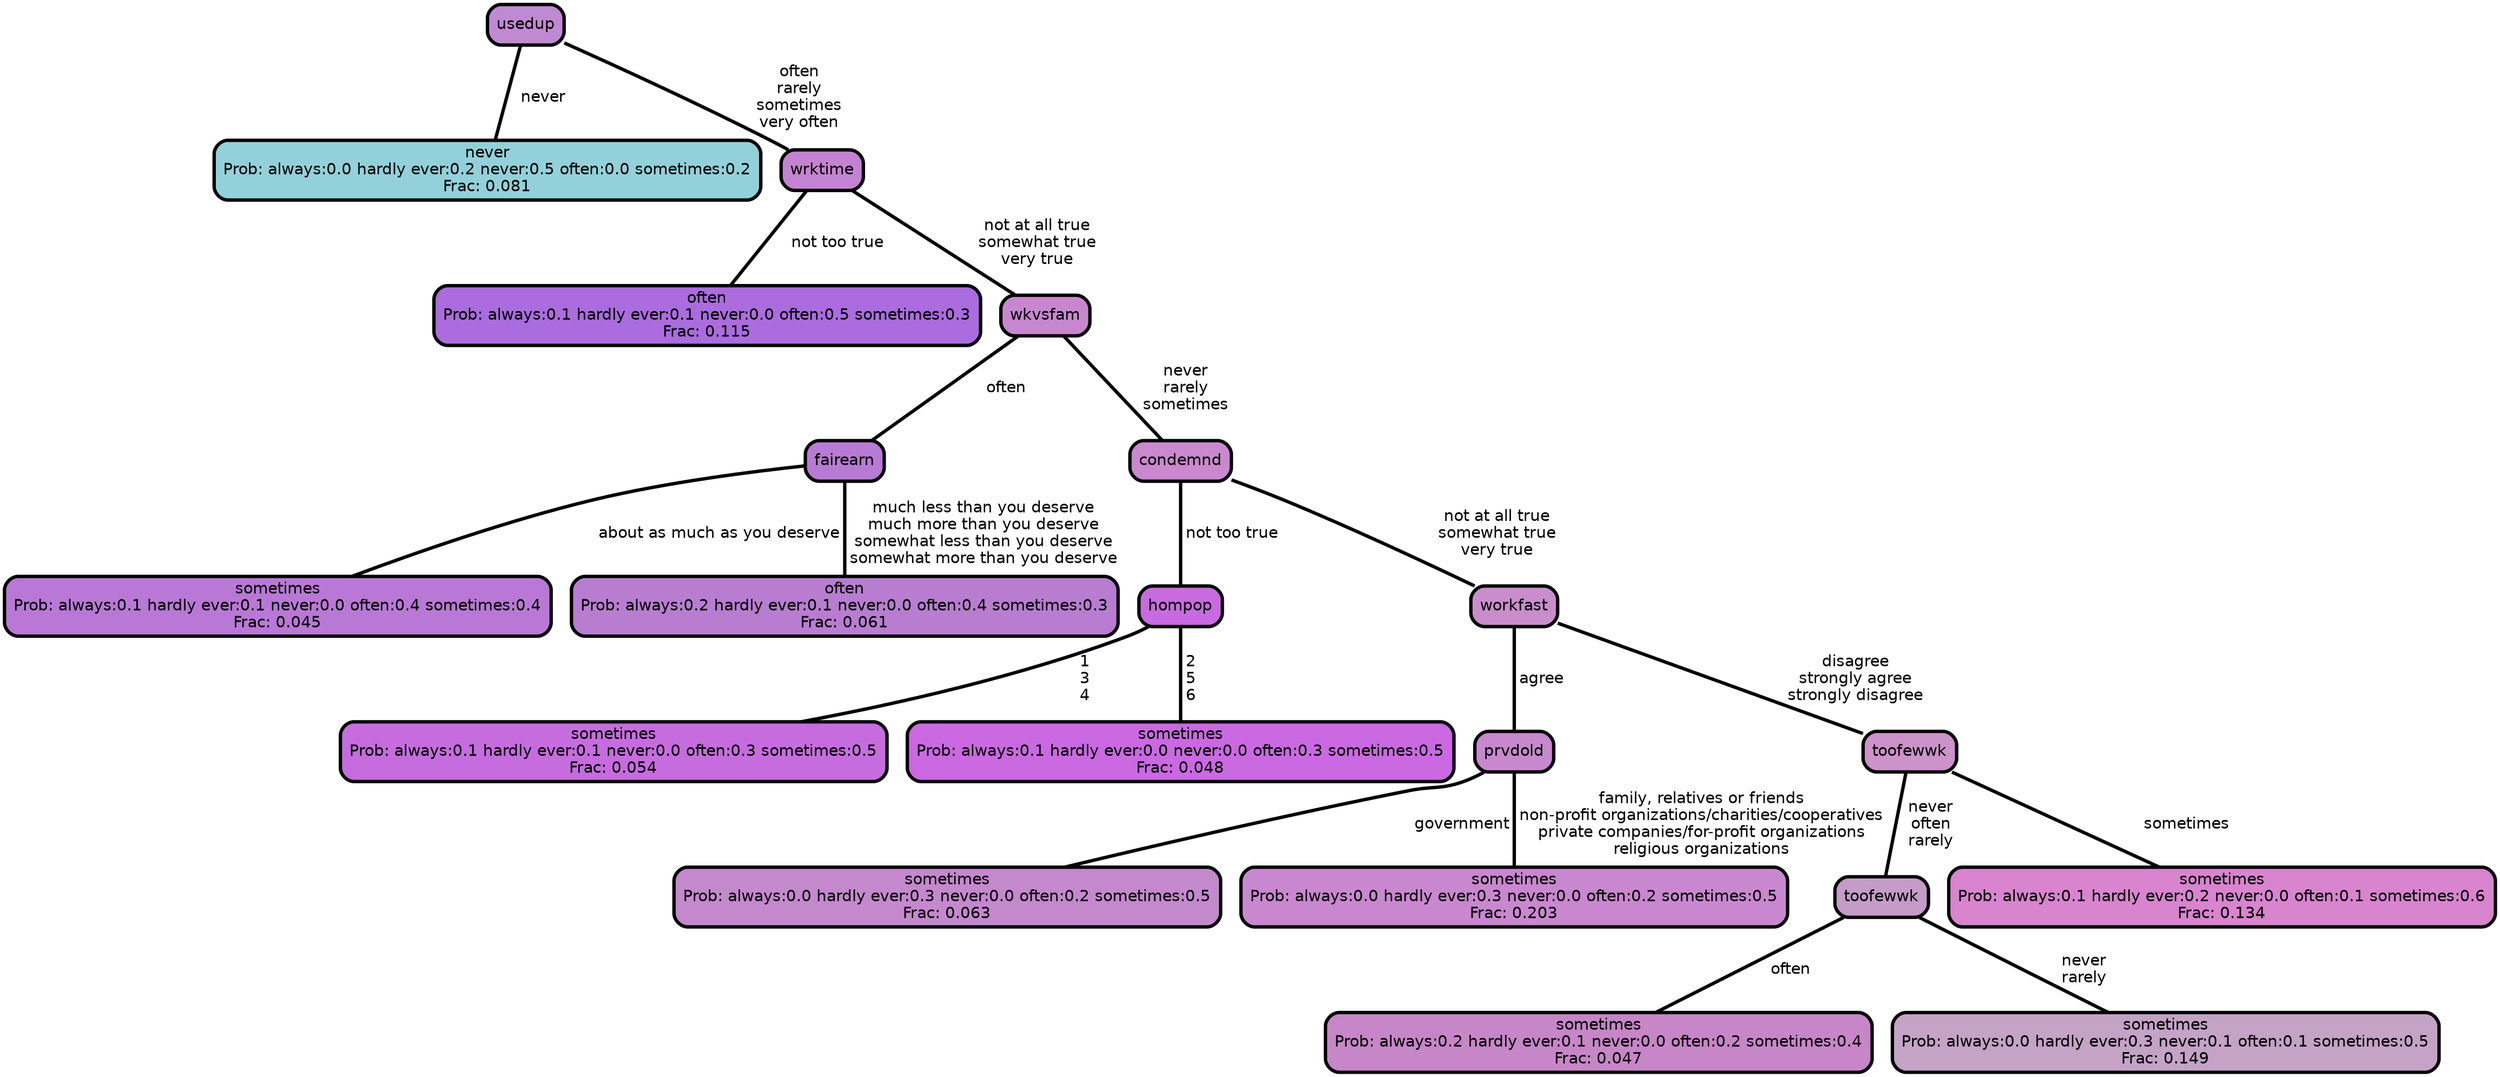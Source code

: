 graph Tree {
node [shape=box, style="filled, rounded",color="black",penwidth="3",fontcolor="black",                 fontname=helvetica] ;
graph [ranksep="0 equally", splines=straight,                 bgcolor=transparent, dpi=200] ;
edge [fontname=helvetica, color=black] ;
0 [label="never
Prob: always:0.0 hardly ever:0.2 never:0.5 often:0.0 sometimes:0.2
Frac: 0.081", fillcolor="#93d1da"] ;
1 [label="usedup", fillcolor="#c08ad2"] ;
2 [label="often
Prob: always:0.1 hardly ever:0.1 never:0.0 often:0.5 sometimes:0.3
Frac: 0.115", fillcolor="#aa6cde"] ;
3 [label="wrktime", fillcolor="#c483d1"] ;
4 [label="sometimes
Prob: always:0.1 hardly ever:0.1 never:0.0 often:0.4 sometimes:0.4
Frac: 0.045", fillcolor="#b978d6"] ;
5 [label="fairearn", fillcolor="#b87bd3"] ;
6 [label="often
Prob: always:0.2 hardly ever:0.1 never:0.0 often:0.4 sometimes:0.3
Frac: 0.061", fillcolor="#b87dd1"] ;
7 [label="wkvsfam", fillcolor="#c787cf"] ;
8 [label="sometimes
Prob: always:0.1 hardly ever:0.1 never:0.0 often:0.3 sometimes:0.5
Frac: 0.054", fillcolor="#c66cdf"] ;
9 [label="hompop", fillcolor="#c86be0"] ;
10 [label="sometimes
Prob: always:0.1 hardly ever:0.0 never:0.0 often:0.3 sometimes:0.5
Frac: 0.048", fillcolor="#ca69e2"] ;
11 [label="condemnd", fillcolor="#ca88cf"] ;
12 [label="sometimes
Prob: always:0.0 hardly ever:0.3 never:0.0 often:0.2 sometimes:0.5
Frac: 0.063", fillcolor="#c488cd"] ;
13 [label="prvdold", fillcolor="#c788ce"] ;
14 [label="sometimes
Prob: always:0.0 hardly ever:0.3 never:0.0 often:0.2 sometimes:0.5
Frac: 0.203", fillcolor="#c987cf"] ;
15 [label="workfast", fillcolor="#ca8dcc"] ;
16 [label="sometimes
Prob: always:0.2 hardly ever:0.1 never:0.0 often:0.2 sometimes:0.4
Frac: 0.047", fillcolor="#c786c7"] ;
17 [label="toofewwk", fillcolor="#c49cc7"] ;
18 [label="sometimes
Prob: always:0.0 hardly ever:0.3 never:0.1 often:0.1 sometimes:0.5
Frac: 0.149", fillcolor="#c4a3c7"] ;
19 [label="toofewwk", fillcolor="#cc92ca"] ;
20 [label="sometimes
Prob: always:0.1 hardly ever:0.2 never:0.0 often:0.1 sometimes:0.6
Frac: 0.134", fillcolor="#d884cf"] ;
1 -- 0 [label=" never",penwidth=3] ;
1 -- 3 [label=" often\n rarely\n sometimes\n very often",penwidth=3] ;
3 -- 2 [label=" not too true",penwidth=3] ;
3 -- 7 [label=" not at all true\n somewhat true\n very true",penwidth=3] ;
5 -- 4 [label=" about as much as you deserve",penwidth=3] ;
5 -- 6 [label=" much less than you deserve\n much more than you deserve\n somewhat less than you deserve\n somewhat more than you deserve",penwidth=3] ;
7 -- 5 [label=" often",penwidth=3] ;
7 -- 11 [label=" never\n rarely\n sometimes",penwidth=3] ;
9 -- 8 [label=" 1\n 3\n 4",penwidth=3] ;
9 -- 10 [label=" 2\n 5\n 6",penwidth=3] ;
11 -- 9 [label=" not too true",penwidth=3] ;
11 -- 15 [label=" not at all true\n somewhat true\n very true",penwidth=3] ;
13 -- 12 [label=" government",penwidth=3] ;
13 -- 14 [label=" family, relatives or friends\n non-profit organizations/charities/cooperatives\n private companies/for-profit organizations\n religious organizations",penwidth=3] ;
15 -- 13 [label=" agree",penwidth=3] ;
15 -- 19 [label=" disagree\n strongly agree\n strongly disagree",penwidth=3] ;
17 -- 16 [label=" often",penwidth=3] ;
17 -- 18 [label=" never\n rarely",penwidth=3] ;
19 -- 17 [label=" never\n often\n rarely",penwidth=3] ;
19 -- 20 [label=" sometimes",penwidth=3] ;
{rank = same;}}